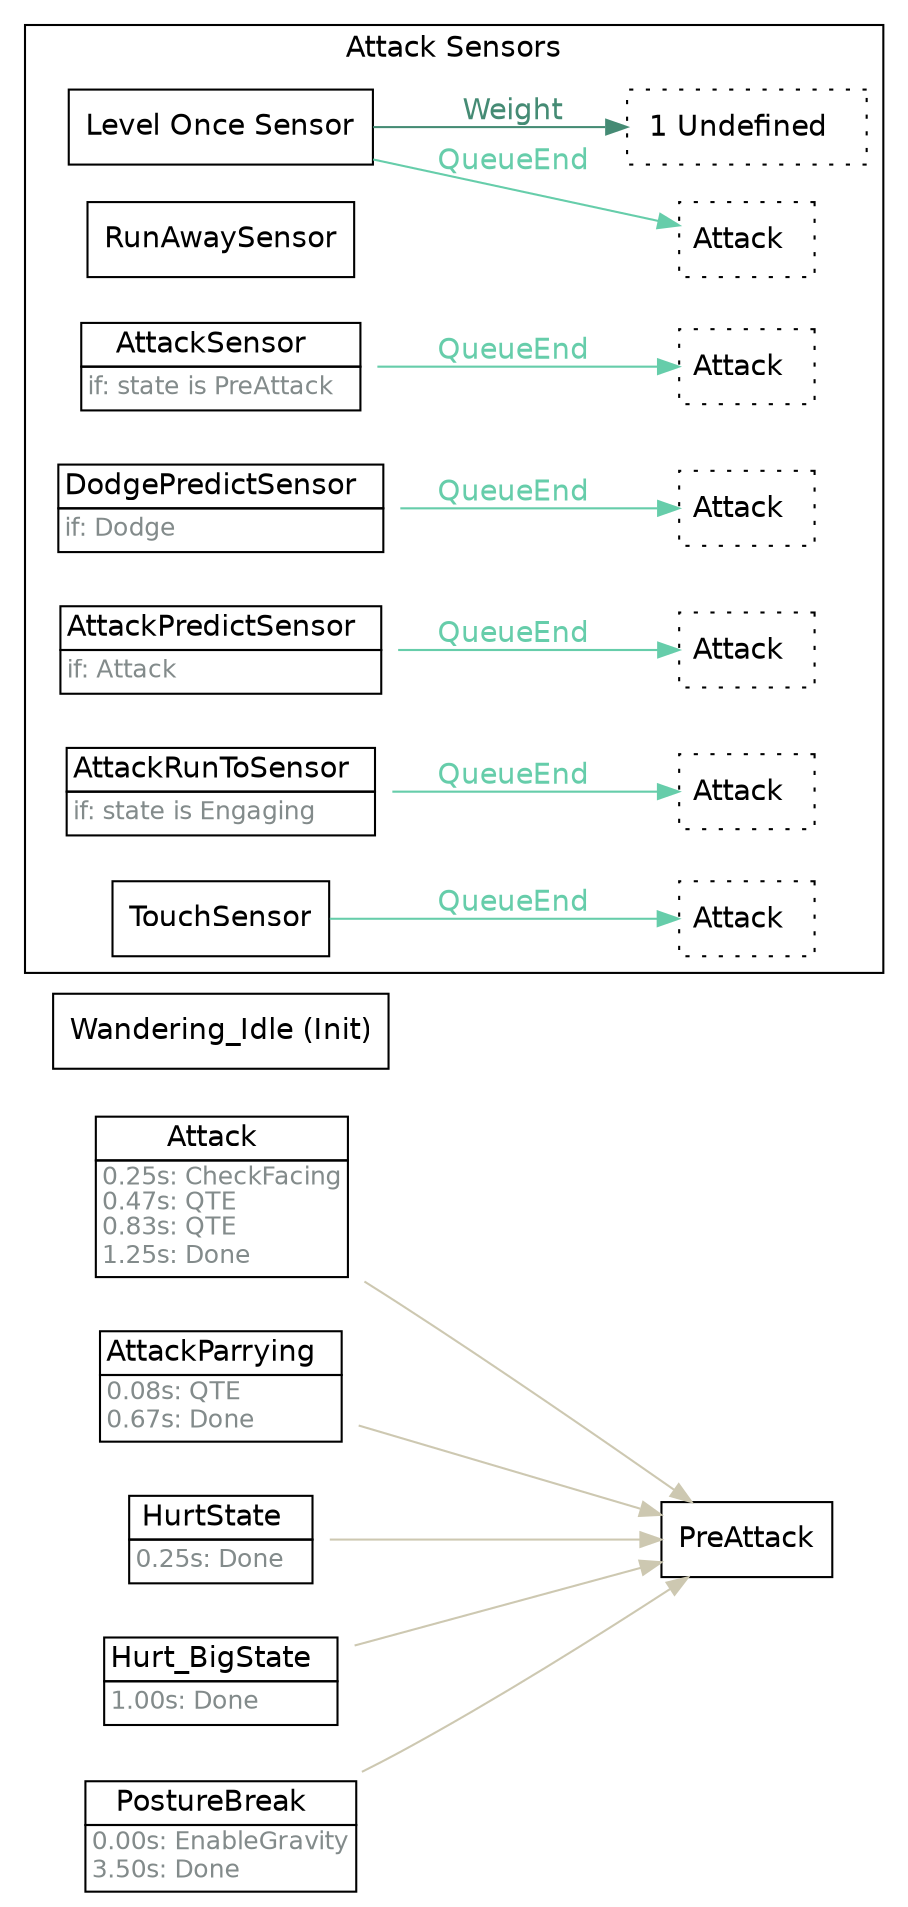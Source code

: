 strict digraph "Foo" {
	"rankdir"="LR";
	node ["shape"="box", "fontname"="Helvetica"];
	edge ["fontname"="Helvetica"];
	"Attack" ["shape"="plaintext", "label"=<<TABLE border="0" cellborder="1" cellspacing="0" cellpadding="2"><TR><TD >Attack  </TD></TR><TR><TD align="left" balign="left"><FONT point-size="12" color="azure4">0.25s: CheckFacing<br/>0.47s: QTE<br/>0.83s: QTE<br/>1.25s: Done</FONT>  </TD></TR></TABLE>>]
	"Attack" -> "PreAttack"  ["color"="cornsilk3", "fontcolor"="cornsilk3"]
	"AttackParrying" ["shape"="plaintext", "label"=<<TABLE border="0" cellborder="1" cellspacing="0" cellpadding="2"><TR><TD >AttackParrying  </TD></TR><TR><TD align="left" balign="left"><FONT point-size="12" color="azure4">0.08s: QTE<br/>0.67s: Done</FONT>  </TD></TR></TABLE>>]
	"AttackParrying" -> "PreAttack"  ["color"="cornsilk3", "fontcolor"="cornsilk3"]
	"HurtState" ["shape"="plaintext", "label"=<<TABLE border="0" cellborder="1" cellspacing="0" cellpadding="2"><TR><TD >HurtState  </TD></TR><TR><TD align="left" balign="left"><FONT point-size="12" color="azure4">0.25s: Done</FONT>  </TD></TR></TABLE>>]
	"HurtState" -> "PreAttack"  ["color"="cornsilk3", "fontcolor"="cornsilk3"]
	"Hurt_BigState" ["shape"="plaintext", "label"=<<TABLE border="0" cellborder="1" cellspacing="0" cellpadding="2"><TR><TD >Hurt_BigState  </TD></TR><TR><TD align="left" balign="left"><FONT point-size="12" color="azure4">1.00s: Done</FONT>  </TD></TR></TABLE>>]
	"Hurt_BigState" -> "PreAttack"  ["color"="cornsilk3", "fontcolor"="cornsilk3"]
	"PostureBreak" ["shape"="plaintext", "label"=<<TABLE border="0" cellborder="1" cellspacing="0" cellpadding="2"><TR><TD >PostureBreak  </TD></TR><TR><TD align="left" balign="left"><FONT point-size="12" color="azure4">0.00s: EnableGravity<br/>3.50s: Done</FONT>  </TD></TR></TABLE>>]
	"PostureBreak" -> "PreAttack"  ["color"="cornsilk3", "fontcolor"="cornsilk3"]
	"Wandering_Idle" ["label"="Wandering_Idle (Init)"]
	subgraph "cluster_attacksensors" {
		"rank"="sink";
		"label"="Attack Sensors";
		"fontname"="Helvetica";
		"Level Once Sensor" ["label"="Level Once Sensor"]
		"Level Once Sensor_linked" ["shape"="box", "style"="dotted", "label"=<<TABLE border="0" cellborder="0" cellspacing="0" cellpadding="2"><TR><TD>Attack  </TD></TR></TABLE>>, "margin"="0.05"]
		"Level Once Sensor" -> "Level Once Sensor_linked"  ["label"="QueueEnd", "color"="aquamarine3", "fontcolor"="aquamarine3"]
		"Level Once Sensor_mustuse" ["shape"="box", "style"="dotted", "label"=<<TABLE border="0" cellborder="0" cellspacing="0" cellpadding="2"><TR><TD>1 Undefined  </TD></TR></TABLE>>]
		"Level Once Sensor" -> "Level Once Sensor_mustuse"  ["label"="Weight", "color"="aquamarine4", "fontcolor"="aquamarine4"]
		"RunAwaySensor" ["label"="RunAwaySensor"]
		"AttackSensor" ["shape"="plaintext", "label"=<<TABLE border="0" cellborder="1" cellspacing="0" cellpadding="2"><TR><TD >AttackSensor  </TD></TR><TR><TD align="left" balign="left"><FONT point-size="12" color="azure4">if: state is PreAttack</FONT>  </TD></TR></TABLE>>]
		"AttackSensor_linked" ["shape"="box", "style"="dotted", "label"=<<TABLE border="0" cellborder="0" cellspacing="0" cellpadding="2"><TR><TD>Attack  </TD></TR></TABLE>>, "margin"="0.05"]
		"AttackSensor" -> "AttackSensor_linked"  ["label"="QueueEnd", "color"="aquamarine3", "fontcolor"="aquamarine3"]
		"DodgePredictSensor" ["shape"="plaintext", "label"=<<TABLE border="0" cellborder="1" cellspacing="0" cellpadding="2"><TR><TD >DodgePredictSensor  </TD></TR><TR><TD align="left" balign="left"><FONT point-size="12" color="azure4">if: Dodge</FONT>  </TD></TR></TABLE>>]
		"DodgePredictSensor_linked" ["shape"="box", "style"="dotted", "label"=<<TABLE border="0" cellborder="0" cellspacing="0" cellpadding="2"><TR><TD>Attack  </TD></TR></TABLE>>, "margin"="0.05"]
		"DodgePredictSensor" -> "DodgePredictSensor_linked"  ["label"="QueueEnd", "color"="aquamarine3", "fontcolor"="aquamarine3"]
		"AttackPredictSensor" ["shape"="plaintext", "label"=<<TABLE border="0" cellborder="1" cellspacing="0" cellpadding="2"><TR><TD >AttackPredictSensor  </TD></TR><TR><TD align="left" balign="left"><FONT point-size="12" color="azure4">if: Attack</FONT>  </TD></TR></TABLE>>]
		"AttackPredictSensor_linked" ["shape"="box", "style"="dotted", "label"=<<TABLE border="0" cellborder="0" cellspacing="0" cellpadding="2"><TR><TD>Attack  </TD></TR></TABLE>>, "margin"="0.05"]
		"AttackPredictSensor" -> "AttackPredictSensor_linked"  ["label"="QueueEnd", "color"="aquamarine3", "fontcolor"="aquamarine3"]
		"AttackRunToSensor" ["shape"="plaintext", "label"=<<TABLE border="0" cellborder="1" cellspacing="0" cellpadding="2"><TR><TD >AttackRunToSensor  </TD></TR><TR><TD align="left" balign="left"><FONT point-size="12" color="azure4">if: state is Engaging</FONT>  </TD></TR></TABLE>>]
		"AttackRunToSensor_linked" ["shape"="box", "style"="dotted", "label"=<<TABLE border="0" cellborder="0" cellspacing="0" cellpadding="2"><TR><TD>Attack  </TD></TR></TABLE>>, "margin"="0.05"]
		"AttackRunToSensor" -> "AttackRunToSensor_linked"  ["label"="QueueEnd", "color"="aquamarine3", "fontcolor"="aquamarine3"]
		"TouchSensor" ["label"="TouchSensor"]
		"TouchSensor_linked" ["shape"="box", "style"="dotted", "label"=<<TABLE border="0" cellborder="0" cellspacing="0" cellpadding="2"><TR><TD>Attack  </TD></TR></TABLE>>, "margin"="0.05"]
		"TouchSensor" -> "TouchSensor_linked"  ["label"="QueueEnd", "color"="aquamarine3", "fontcolor"="aquamarine3"]
	}
	
}
